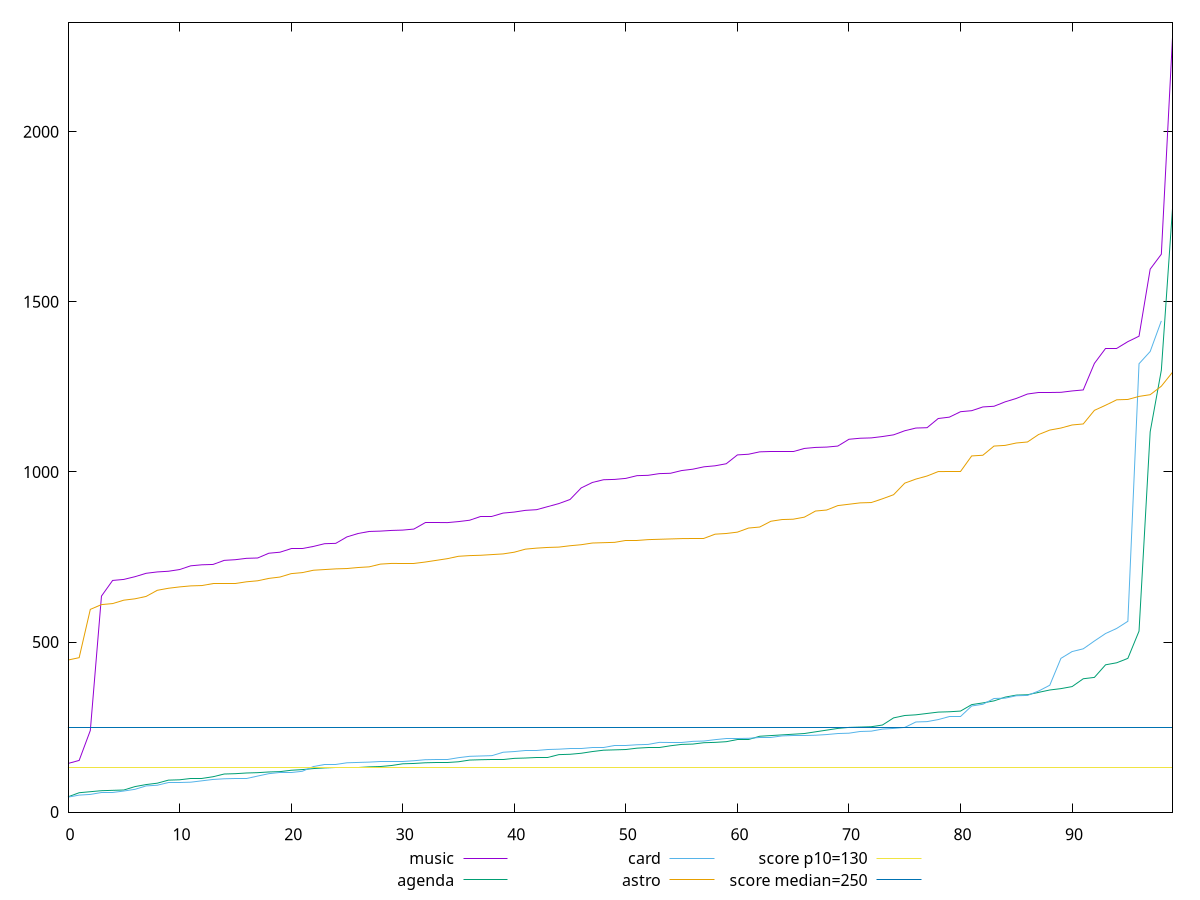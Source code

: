 reset

$music <<EOF
0 143
1 152
2 239.9999999999999
3 635.0000000000009
4 681
5 684
6 692
7 702
8 706
9 708
10 713
11 724
12 727
13 728
14 740
15 742
16 746
17 747
18 761
19 764
20 775
21 775
22 781
23 789
24 790
25 809
26 819
27 825
28 826
29 828
30 829
31 832.0000000000009
32 850
33 850
34 851
35 854
36 858
37 869
38 869
39 879
40 882
41 887
42 889
43 898
44 907
45 919
46 953
47 969
48 977
49 978
50 980.9999999999991
51 989
52 990
53 995
54 996.0000000000009
55 1004
56 1008
57 1015
58 1018
59 1024
60 1050
61 1052
62 1059
63 1059.999999999999
64 1060
65 1060
66 1069
67 1072.0000000000018
68 1073
69 1075.999999999999
70 1096
71 1099
72 1100
73 1104
74 1109.000000000001
75 1121.000000000001
76 1129
77 1130
78 1157
79 1161
80 1177
81 1179.999999999999
82 1191.000000000001
83 1193.000000000001
84 1206
85 1216
86 1229.000000000001
87 1233
88 1233
89 1234
90 1238
91 1241
92 1319
93 1361.9999999999982
94 1362
95 1383
96 1399
97 1595.999999999999
98 1640.000000000001
99 2276.999999999999
EOF

$agenda <<EOF
0 45
1 57
2 60
3 63
4 64
5 65
6 75
7 81
8 85
9 94
10 95.00000000000011
11 100
12 100
13 104
14 112
15 113
16 115
17 116
18 118
19 119
20 123
21 125
22 128
23 130
24 131
25 131
26 131
27 133
28 134
29 137
30 142
31 143
32 145
33 147
34 147
35 148.0000000000001
36 153
37 154
38 155
39 155
40 158
41 159
42 162
43 162
44 169
45 170.0000000000001
46 173
47 177.9999999999999
48 182
49 183
50 184
51 188
52 190
53 190
54 195
55 199.0000000000001
56 200
57 204
58 205
59 207
60 214
61 214
62 223
63 225
64 227
65 229
66 231
67 236
68 241
69 246
70 249
71 250
72 251
73 256.00000000000034
74 277
75 284
76 286
77 290
78 294
79 295
80 297
81 315.9999999999999
82 321
83 327
84 338
85 344
86 345.0000000000001
87 352
88 359.0000000000001
89 362.9999999999999
90 369
91 392
92 396
93 433
94 438.9999999999998
95 451.9999999999999
96 532
97 1118
98 1299
99 1774
EOF

$card <<EOF
0 44
1 50
2 52
3 57
4 57
5 62
6 67
7 77
8 79
9 87
10 87
11 88
12 92
13 96
14 98
15 100
16 100
17 106
18 113
19 116
20 116
21 120
22 133.9999999999999
23 140
24 140
25 145
26 146
27 147
28 148
29 148
30 148
31 151
32 154
33 156
34 156
35 160
36 164
37 165
38 166
39 176
40 178
41 180
42 180
43 184
44 184.9999999999999
45 188
46 188
47 190.9999999999999
48 191
49 196
50 196
51 198
52 199
53 205
54 206
55 206
56 208
57 209
58 213
59 215
60 215
61 217
62 220
63 220
64 224
65 225
66 225
67 226
68 228
69 231
70 232
71 237
72 238
73 244
74 246
75 248.9999999999999
76 265
77 266
78 272.0000000000001
79 282
80 282
81 312
82 317
83 334
84 335
85 341.9999999999998
86 343
87 356
88 373.0000000000002
89 452
90 472.0000000000001
91 480
92 503
93 524.9999999999998
94 539.9999999999999
95 561
96 1318
97 1354
98 1444
EOF

$astro <<EOF
0 447
1 454
2 596
3 610.0000000000009
4 612.9999999999991
5 623
6 627
7 634.0000000000009
8 652
9 658
10 662.0000000000009
11 665
12 666.0000000000009
13 671
14 671
15 672
16 677
17 680
18 687
19 691
20 701
21 704
22 711
23 713
24 714.9999999999991
25 716
26 719.0000000000002
27 720.9999999999991
28 729
29 731.0000000000009
30 732.0000000000009
31 732.0000000000009
32 735
33 740.0000000000009
34 745
35 752.0000000000009
36 754
37 754.9999999999991
38 757
39 759
40 763.9999999999991
41 773.0000000000009
42 776
43 778
44 779
45 783.0000000000009
46 786
47 791
48 792
49 792.9999999999991
50 796.9999999999991
51 797
52 800.9999999999991
53 802
54 803.0000000000009
55 803.9999999999991
56 804.9999999999991
57 805
58 817.0000000000009
59 819.0000000000009
60 823
61 835.0000000000009
62 838
63 855.0000000000009
64 860
65 861
66 866.9999999999991
67 885
68 887.9999999999991
69 901
70 905.0000000000009
71 909
72 910
73 921
74 933
75 967.0000000000009
76 978.9999999999991
77 988
78 1001
79 1002
80 1002
81 1047
82 1049
83 1076
84 1078
85 1085
86 1088
87 1110
88 1122.9999999999995
89 1129
90 1137.999999999999
91 1141
92 1181
93 1196
94 1212
95 1213
96 1222.000000000001
97 1227
98 1252
99 1293
EOF

set key outside below
set xrange [0:99]
set yrange [-0.6599999999999824:2321.659999999999]
set trange [-0.6599999999999824:2321.659999999999]
set terminal svg size 640, 560 enhanced background rgb 'white'
set output "report/report_00029_2021-02-24T13-36-40.390Z/max-potential-fid/comparison/sorted/all_raw.svg"

plot $music title "music" with line, \
     $agenda title "agenda" with line, \
     $card title "card" with line, \
     $astro title "astro" with line, \
     130 title "score p10=130", \
     250 title "score median=250"

reset
